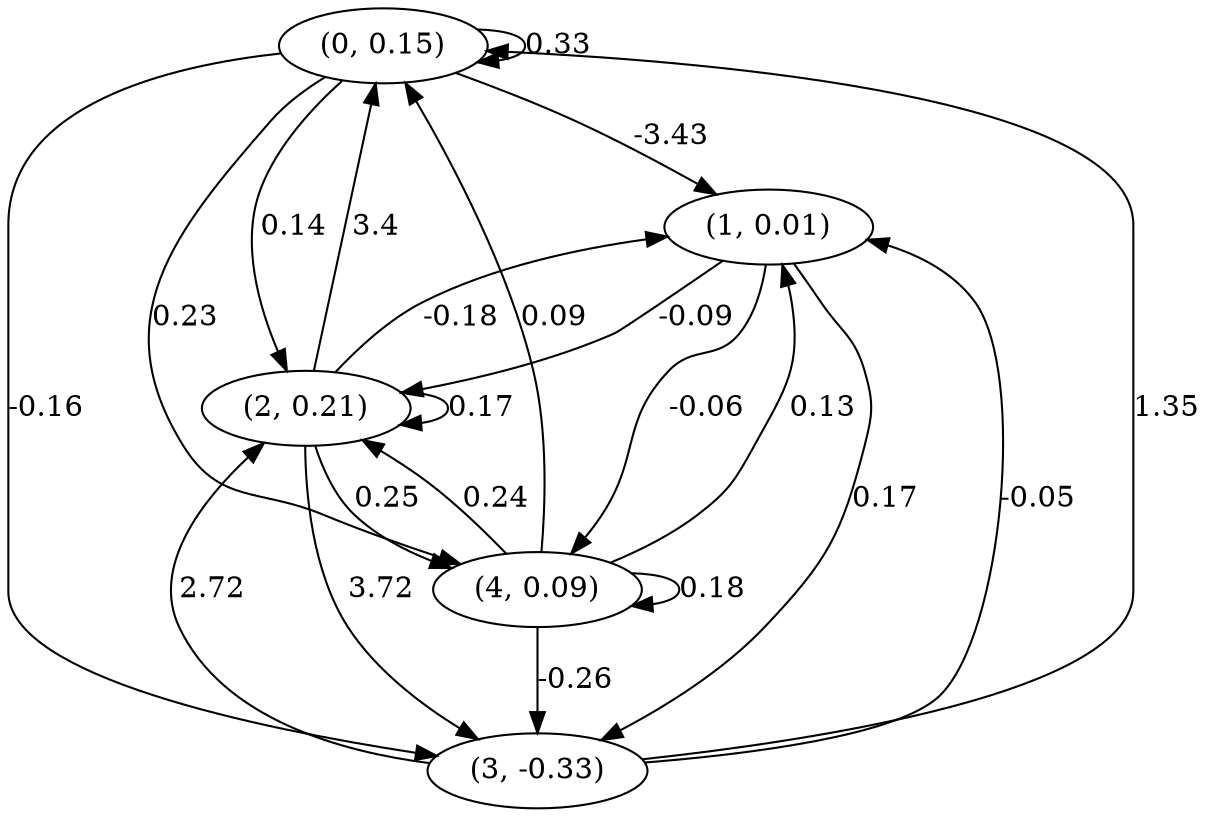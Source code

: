 digraph {
    0 [ label = "(0, 0.15)" ]
    1 [ label = "(1, 0.01)" ]
    2 [ label = "(2, 0.21)" ]
    3 [ label = "(3, -0.33)" ]
    4 [ label = "(4, 0.09)" ]
    0 -> 0 [ label = "0.33" ]
    2 -> 2 [ label = "0.17" ]
    4 -> 4 [ label = "0.18" ]
    2 -> 0 [ label = "3.4" ]
    3 -> 0 [ label = "1.35" ]
    4 -> 0 [ label = "0.09" ]
    0 -> 1 [ label = "-3.43" ]
    2 -> 1 [ label = "-0.18" ]
    3 -> 1 [ label = "-0.05" ]
    4 -> 1 [ label = "0.13" ]
    0 -> 2 [ label = "0.14" ]
    1 -> 2 [ label = "-0.09" ]
    3 -> 2 [ label = "2.72" ]
    4 -> 2 [ label = "0.24" ]
    0 -> 3 [ label = "-0.16" ]
    1 -> 3 [ label = "0.17" ]
    2 -> 3 [ label = "3.72" ]
    4 -> 3 [ label = "-0.26" ]
    0 -> 4 [ label = "0.23" ]
    1 -> 4 [ label = "-0.06" ]
    2 -> 4 [ label = "0.25" ]
}


